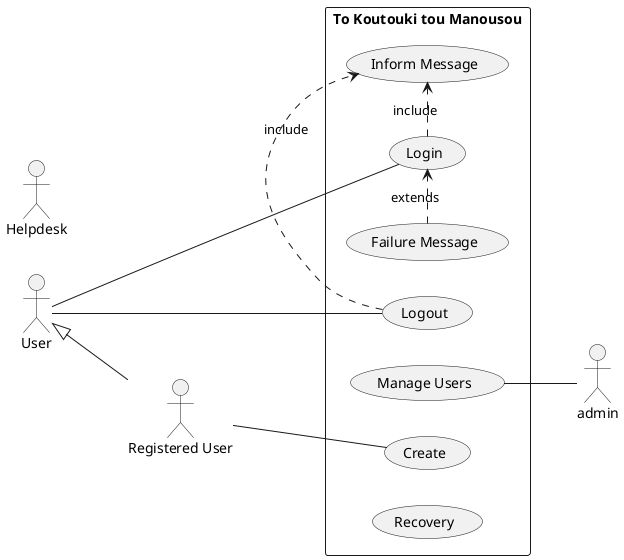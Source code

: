 @startuml

left to right direction

actor "User" as usr
actor "Helpdesk" as hlpdsk
actor "Registered User" as r_usr
usr <|-- r_usr

rectangle "To Koutouki tou Manousou" {
  usecase "Login" as UC1
  usecase "Logout" as UC2
  usecase "Manage Users" as UC3
  usecase "Inform Message" as UC4
  usecase "Failure Message" as UC5





   usecase "Create" as UC13
   usecase "Recovery" as UC14











}

usr -- UC1
usr -- UC2
admin -up- UC3




r_usr -- UC13

















UC1 .> UC4 : include
UC2 .> UC4 : include
UC5 .> UC1 : extends





















@enduml
